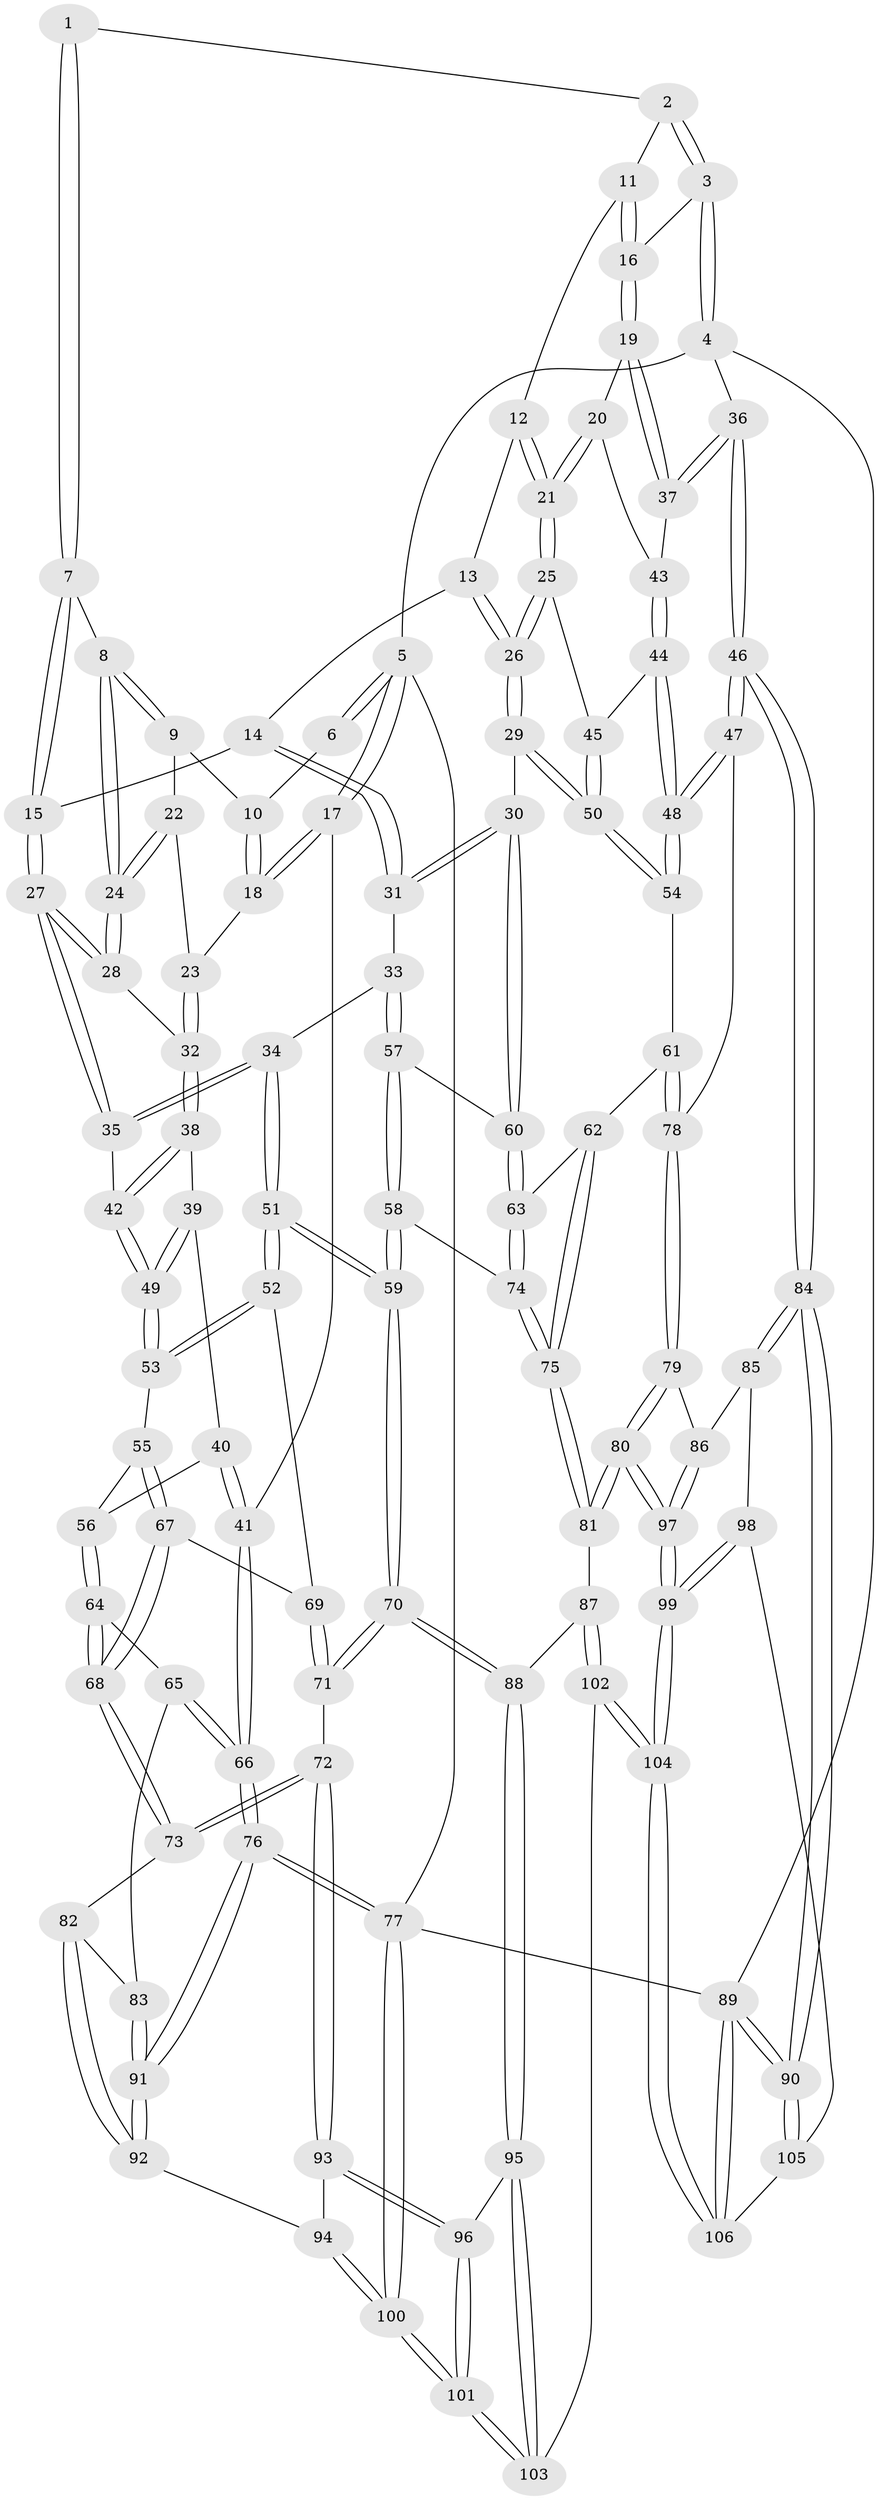 // Generated by graph-tools (version 1.1) at 2025/03/03/09/25 03:03:13]
// undirected, 106 vertices, 262 edges
graph export_dot {
graph [start="1"]
  node [color=gray90,style=filled];
  1 [pos="+0.2537905100704068+0"];
  2 [pos="+0.5850749167308189+0"];
  3 [pos="+1+0"];
  4 [pos="+1+0"];
  5 [pos="+0+0"];
  6 [pos="+0.21813216962482648+0"];
  7 [pos="+0.2938246418506321+0.06872603221751088"];
  8 [pos="+0.220354549469137+0.11378906888751995"];
  9 [pos="+0.09137655879609363+0.089886374065914"];
  10 [pos="+0.07290803748085999+0.04618438717853165"];
  11 [pos="+0.578991858507458+0"];
  12 [pos="+0.5650745117235679+0"];
  13 [pos="+0.5180627565207078+0.10188377678257864"];
  14 [pos="+0.4758727781806154+0.12699001484715278"];
  15 [pos="+0.3394587317303621+0.1300198429462159"];
  16 [pos="+0.7671139473209965+0.1804807642645628"];
  17 [pos="+0+0.1472551540397802"];
  18 [pos="+0+0.13199149290158158"];
  19 [pos="+0.7642759312201947+0.1910432368009752"];
  20 [pos="+0.7541712953257365+0.20635992951907947"];
  21 [pos="+0.7221961506098271+0.23272480662107076"];
  22 [pos="+0.08978208961102595+0.13048028380769086"];
  23 [pos="+0.004067495647193249+0.16188676591359186"];
  24 [pos="+0.1416311864814272+0.1901845276571102"];
  25 [pos="+0.7089134479787628+0.2462662038081234"];
  26 [pos="+0.7056603877009778+0.24864733589897808"];
  27 [pos="+0.3296656099751354+0.2515512487788907"];
  28 [pos="+0.13000669292400077+0.2354303920656498"];
  29 [pos="+0.6982925840784268+0.2598506126953746"];
  30 [pos="+0.5794246114498228+0.3433701655264439"];
  31 [pos="+0.5340564366691788+0.34242251645447863"];
  32 [pos="+0.12089882809899448+0.2466328982250711"];
  33 [pos="+0.5248202998799419+0.34553719853330406"];
  34 [pos="+0.40340972515970985+0.3351493391736118"];
  35 [pos="+0.33702526490358725+0.2836665607330754"];
  36 [pos="+1+0.20258663276528077"];
  37 [pos="+1+0.22480362640628174"];
  38 [pos="+0.11696463428930962+0.2591958939590178"];
  39 [pos="+0.09403415370569936+0.3017038216220459"];
  40 [pos="+0.03176134823921858+0.33543368086168684"];
  41 [pos="+0+0.33215396877575326"];
  42 [pos="+0.2778622110358058+0.32887282667203854"];
  43 [pos="+0.890716987874181+0.3047617180061096"];
  44 [pos="+0.9026262596983237+0.3747755878811056"];
  45 [pos="+0.8540447173467034+0.3729517981916615"];
  46 [pos="+1+0.5158771518759521"];
  47 [pos="+1+0.4946884894266178"];
  48 [pos="+1+0.4802823880183711"];
  49 [pos="+0.21615273264934035+0.4008251021723254"];
  50 [pos="+0.7786315799084927+0.4416952337892946"];
  51 [pos="+0.3451273921722011+0.49955541579402796"];
  52 [pos="+0.2570023816164684+0.46764955947294534"];
  53 [pos="+0.2159534160035029+0.40398010168299997"];
  54 [pos="+0.7821387503498047+0.4809100188413683"];
  55 [pos="+0.1425738216888314+0.45052007727908483"];
  56 [pos="+0.08749766040423068+0.44433094814406393"];
  57 [pos="+0.47134274842707957+0.515829573986026"];
  58 [pos="+0.43243311824552766+0.5786808461684819"];
  59 [pos="+0.3901006719390292+0.5844566897096413"];
  60 [pos="+0.6361055380358576+0.4915750740382054"];
  61 [pos="+0.7470789688136528+0.520893263748618"];
  62 [pos="+0.6568862791932742+0.5175054041383413"];
  63 [pos="+0.648781542869222+0.5119035858883295"];
  64 [pos="+0.024419514670485545+0.5498932694333971"];
  65 [pos="+0.020961217530182895+0.5506142461880408"];
  66 [pos="+0+0.5297604768534195"];
  67 [pos="+0.15222391771804436+0.5259676963162517"];
  68 [pos="+0.11113196324492555+0.57673188108985"];
  69 [pos="+0.21717477207077374+0.5216308312079844"];
  70 [pos="+0.3370243820796239+0.655298419255488"];
  71 [pos="+0.24257148793489344+0.656208748893368"];
  72 [pos="+0.19066393061837836+0.6742997994626432"];
  73 [pos="+0.17603247700101818+0.6679749736211338"];
  74 [pos="+0.4881245493345635+0.6039791132214833"];
  75 [pos="+0.6167814505861791+0.7530919643218854"];
  76 [pos="+0+0.9077965479912333"];
  77 [pos="+0+1"];
  78 [pos="+0.7768042669635323+0.5909388080969851"];
  79 [pos="+0.7892465896242198+0.644972959947942"];
  80 [pos="+0.6411765882506573+0.773104766403638"];
  81 [pos="+0.6176469974105322+0.7554397422118201"];
  82 [pos="+0.06948192592470454+0.7025862711450277"];
  83 [pos="+0.05026813458015212+0.7039894507050393"];
  84 [pos="+1+0.6573175368998869"];
  85 [pos="+1+0.6996758582148168"];
  86 [pos="+0.9264499098698022+0.6885517149667242"];
  87 [pos="+0.4331606379039601+0.7975920957605391"];
  88 [pos="+0.379077219712922+0.7833550396310578"];
  89 [pos="+1+1"];
  90 [pos="+1+1"];
  91 [pos="+0+0.8244989927977973"];
  92 [pos="+0.10895775765070015+0.8037051378567153"];
  93 [pos="+0.1771721853399544+0.808547583315831"];
  94 [pos="+0.1593683679513089+0.813624327064142"];
  95 [pos="+0.3579095793899114+0.8079958280169398"];
  96 [pos="+0.22969216256589634+0.8556961495849942"];
  97 [pos="+0.6740515350313528+0.8485777878343749"];
  98 [pos="+0.876291110120314+0.8407463023570578"];
  99 [pos="+0.67665350436247+0.8573161880851615"];
  100 [pos="+0+1"];
  101 [pos="+0.2158609866812793+1"];
  102 [pos="+0.5303656128268599+1"];
  103 [pos="+0.3719305109875488+1"];
  104 [pos="+0.6409611202394808+1"];
  105 [pos="+0.8782185666731924+0.8469248857483175"];
  106 [pos="+0.9182005791699256+1"];
  1 -- 2;
  1 -- 7;
  1 -- 7;
  2 -- 3;
  2 -- 3;
  2 -- 11;
  3 -- 4;
  3 -- 4;
  3 -- 16;
  4 -- 5;
  4 -- 36;
  4 -- 89;
  5 -- 6;
  5 -- 6;
  5 -- 17;
  5 -- 17;
  5 -- 77;
  6 -- 10;
  7 -- 8;
  7 -- 15;
  7 -- 15;
  8 -- 9;
  8 -- 9;
  8 -- 24;
  8 -- 24;
  9 -- 10;
  9 -- 22;
  10 -- 18;
  10 -- 18;
  11 -- 12;
  11 -- 16;
  11 -- 16;
  12 -- 13;
  12 -- 21;
  12 -- 21;
  13 -- 14;
  13 -- 26;
  13 -- 26;
  14 -- 15;
  14 -- 31;
  14 -- 31;
  15 -- 27;
  15 -- 27;
  16 -- 19;
  16 -- 19;
  17 -- 18;
  17 -- 18;
  17 -- 41;
  18 -- 23;
  19 -- 20;
  19 -- 37;
  19 -- 37;
  20 -- 21;
  20 -- 21;
  20 -- 43;
  21 -- 25;
  21 -- 25;
  22 -- 23;
  22 -- 24;
  22 -- 24;
  23 -- 32;
  23 -- 32;
  24 -- 28;
  24 -- 28;
  25 -- 26;
  25 -- 26;
  25 -- 45;
  26 -- 29;
  26 -- 29;
  27 -- 28;
  27 -- 28;
  27 -- 35;
  27 -- 35;
  28 -- 32;
  29 -- 30;
  29 -- 50;
  29 -- 50;
  30 -- 31;
  30 -- 31;
  30 -- 60;
  30 -- 60;
  31 -- 33;
  32 -- 38;
  32 -- 38;
  33 -- 34;
  33 -- 57;
  33 -- 57;
  34 -- 35;
  34 -- 35;
  34 -- 51;
  34 -- 51;
  35 -- 42;
  36 -- 37;
  36 -- 37;
  36 -- 46;
  36 -- 46;
  37 -- 43;
  38 -- 39;
  38 -- 42;
  38 -- 42;
  39 -- 40;
  39 -- 49;
  39 -- 49;
  40 -- 41;
  40 -- 41;
  40 -- 56;
  41 -- 66;
  41 -- 66;
  42 -- 49;
  42 -- 49;
  43 -- 44;
  43 -- 44;
  44 -- 45;
  44 -- 48;
  44 -- 48;
  45 -- 50;
  45 -- 50;
  46 -- 47;
  46 -- 47;
  46 -- 84;
  46 -- 84;
  47 -- 48;
  47 -- 48;
  47 -- 78;
  48 -- 54;
  48 -- 54;
  49 -- 53;
  49 -- 53;
  50 -- 54;
  50 -- 54;
  51 -- 52;
  51 -- 52;
  51 -- 59;
  51 -- 59;
  52 -- 53;
  52 -- 53;
  52 -- 69;
  53 -- 55;
  54 -- 61;
  55 -- 56;
  55 -- 67;
  55 -- 67;
  56 -- 64;
  56 -- 64;
  57 -- 58;
  57 -- 58;
  57 -- 60;
  58 -- 59;
  58 -- 59;
  58 -- 74;
  59 -- 70;
  59 -- 70;
  60 -- 63;
  60 -- 63;
  61 -- 62;
  61 -- 78;
  61 -- 78;
  62 -- 63;
  62 -- 75;
  62 -- 75;
  63 -- 74;
  63 -- 74;
  64 -- 65;
  64 -- 68;
  64 -- 68;
  65 -- 66;
  65 -- 66;
  65 -- 83;
  66 -- 76;
  66 -- 76;
  67 -- 68;
  67 -- 68;
  67 -- 69;
  68 -- 73;
  68 -- 73;
  69 -- 71;
  69 -- 71;
  70 -- 71;
  70 -- 71;
  70 -- 88;
  70 -- 88;
  71 -- 72;
  72 -- 73;
  72 -- 73;
  72 -- 93;
  72 -- 93;
  73 -- 82;
  74 -- 75;
  74 -- 75;
  75 -- 81;
  75 -- 81;
  76 -- 77;
  76 -- 77;
  76 -- 91;
  76 -- 91;
  77 -- 100;
  77 -- 100;
  77 -- 89;
  78 -- 79;
  78 -- 79;
  79 -- 80;
  79 -- 80;
  79 -- 86;
  80 -- 81;
  80 -- 81;
  80 -- 97;
  80 -- 97;
  81 -- 87;
  82 -- 83;
  82 -- 92;
  82 -- 92;
  83 -- 91;
  83 -- 91;
  84 -- 85;
  84 -- 85;
  84 -- 90;
  84 -- 90;
  85 -- 86;
  85 -- 98;
  86 -- 97;
  86 -- 97;
  87 -- 88;
  87 -- 102;
  87 -- 102;
  88 -- 95;
  88 -- 95;
  89 -- 90;
  89 -- 90;
  89 -- 106;
  89 -- 106;
  90 -- 105;
  90 -- 105;
  91 -- 92;
  91 -- 92;
  92 -- 94;
  93 -- 94;
  93 -- 96;
  93 -- 96;
  94 -- 100;
  94 -- 100;
  95 -- 96;
  95 -- 103;
  95 -- 103;
  96 -- 101;
  96 -- 101;
  97 -- 99;
  97 -- 99;
  98 -- 99;
  98 -- 99;
  98 -- 105;
  99 -- 104;
  99 -- 104;
  100 -- 101;
  100 -- 101;
  101 -- 103;
  101 -- 103;
  102 -- 103;
  102 -- 104;
  102 -- 104;
  104 -- 106;
  104 -- 106;
  105 -- 106;
}
